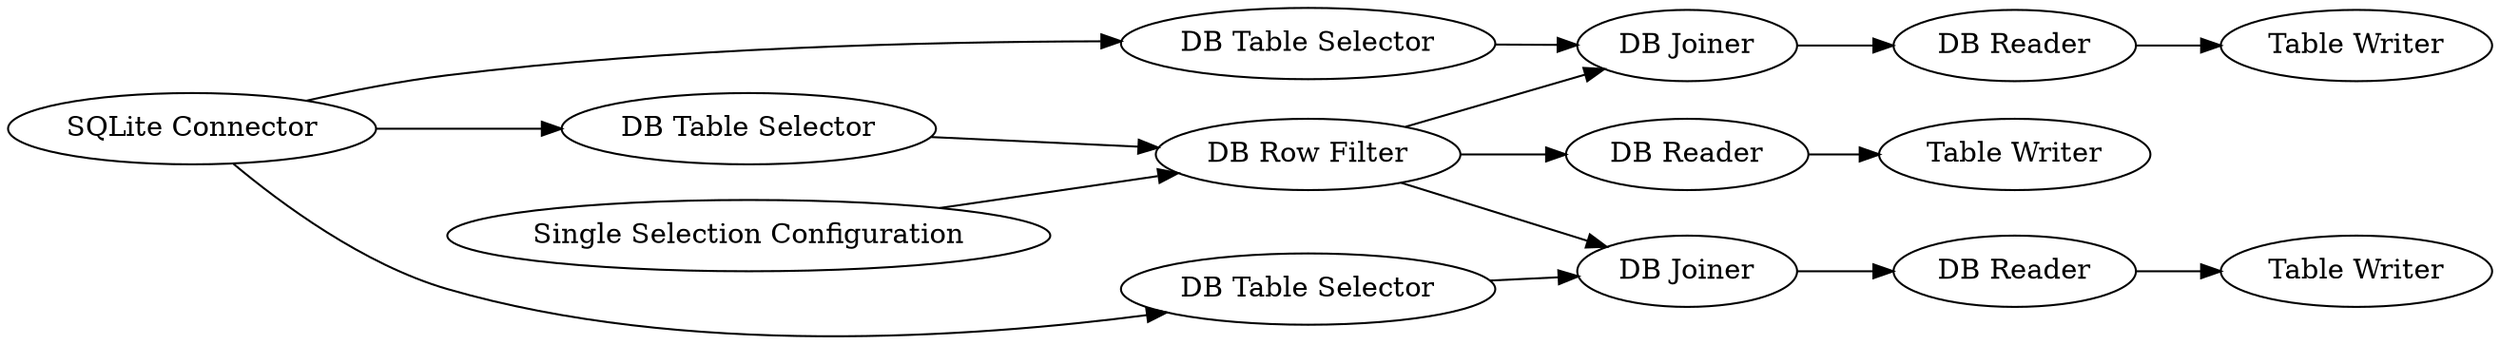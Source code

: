 digraph {
	5 -> 14
	6 -> 5
	16 -> 15
	14 -> 16
	7 -> 8
	10 -> 9
	13 -> 14
	1 -> 10
	1 -> 13
	9 -> 12
	1 -> 2
	2 -> 5
	5 -> 9
	12 -> 11
	5 -> 7
	5 [label="DB Row Filter"]
	16 [label="DB Reader"]
	13 [label="DB Table Selector"]
	1 [label="SQLite Connector"]
	7 [label="DB Reader"]
	9 [label="DB Joiner"]
	11 [label="Table Writer"]
	6 [label="Single Selection Configuration"]
	8 [label="Table Writer"]
	15 [label="Table Writer"]
	14 [label="DB Joiner"]
	12 [label="DB Reader"]
	2 [label="DB Table Selector"]
	10 [label="DB Table Selector"]
	rankdir=LR
}
